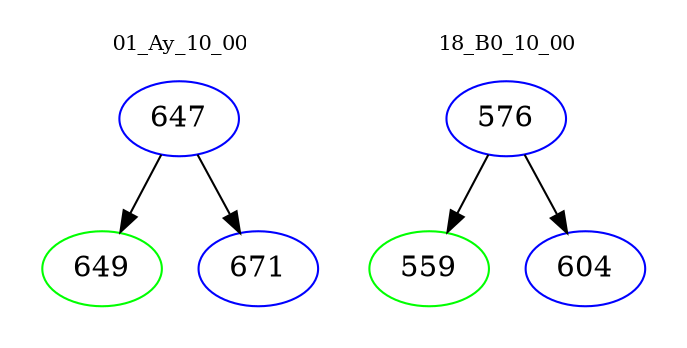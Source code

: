 digraph{
subgraph cluster_0 {
color = white
label = "01_Ay_10_00";
fontsize=10;
T0_647 [label="647", color="blue"]
T0_647 -> T0_649 [color="black"]
T0_649 [label="649", color="green"]
T0_647 -> T0_671 [color="black"]
T0_671 [label="671", color="blue"]
}
subgraph cluster_1 {
color = white
label = "18_B0_10_00";
fontsize=10;
T1_576 [label="576", color="blue"]
T1_576 -> T1_559 [color="black"]
T1_559 [label="559", color="green"]
T1_576 -> T1_604 [color="black"]
T1_604 [label="604", color="blue"]
}
}
